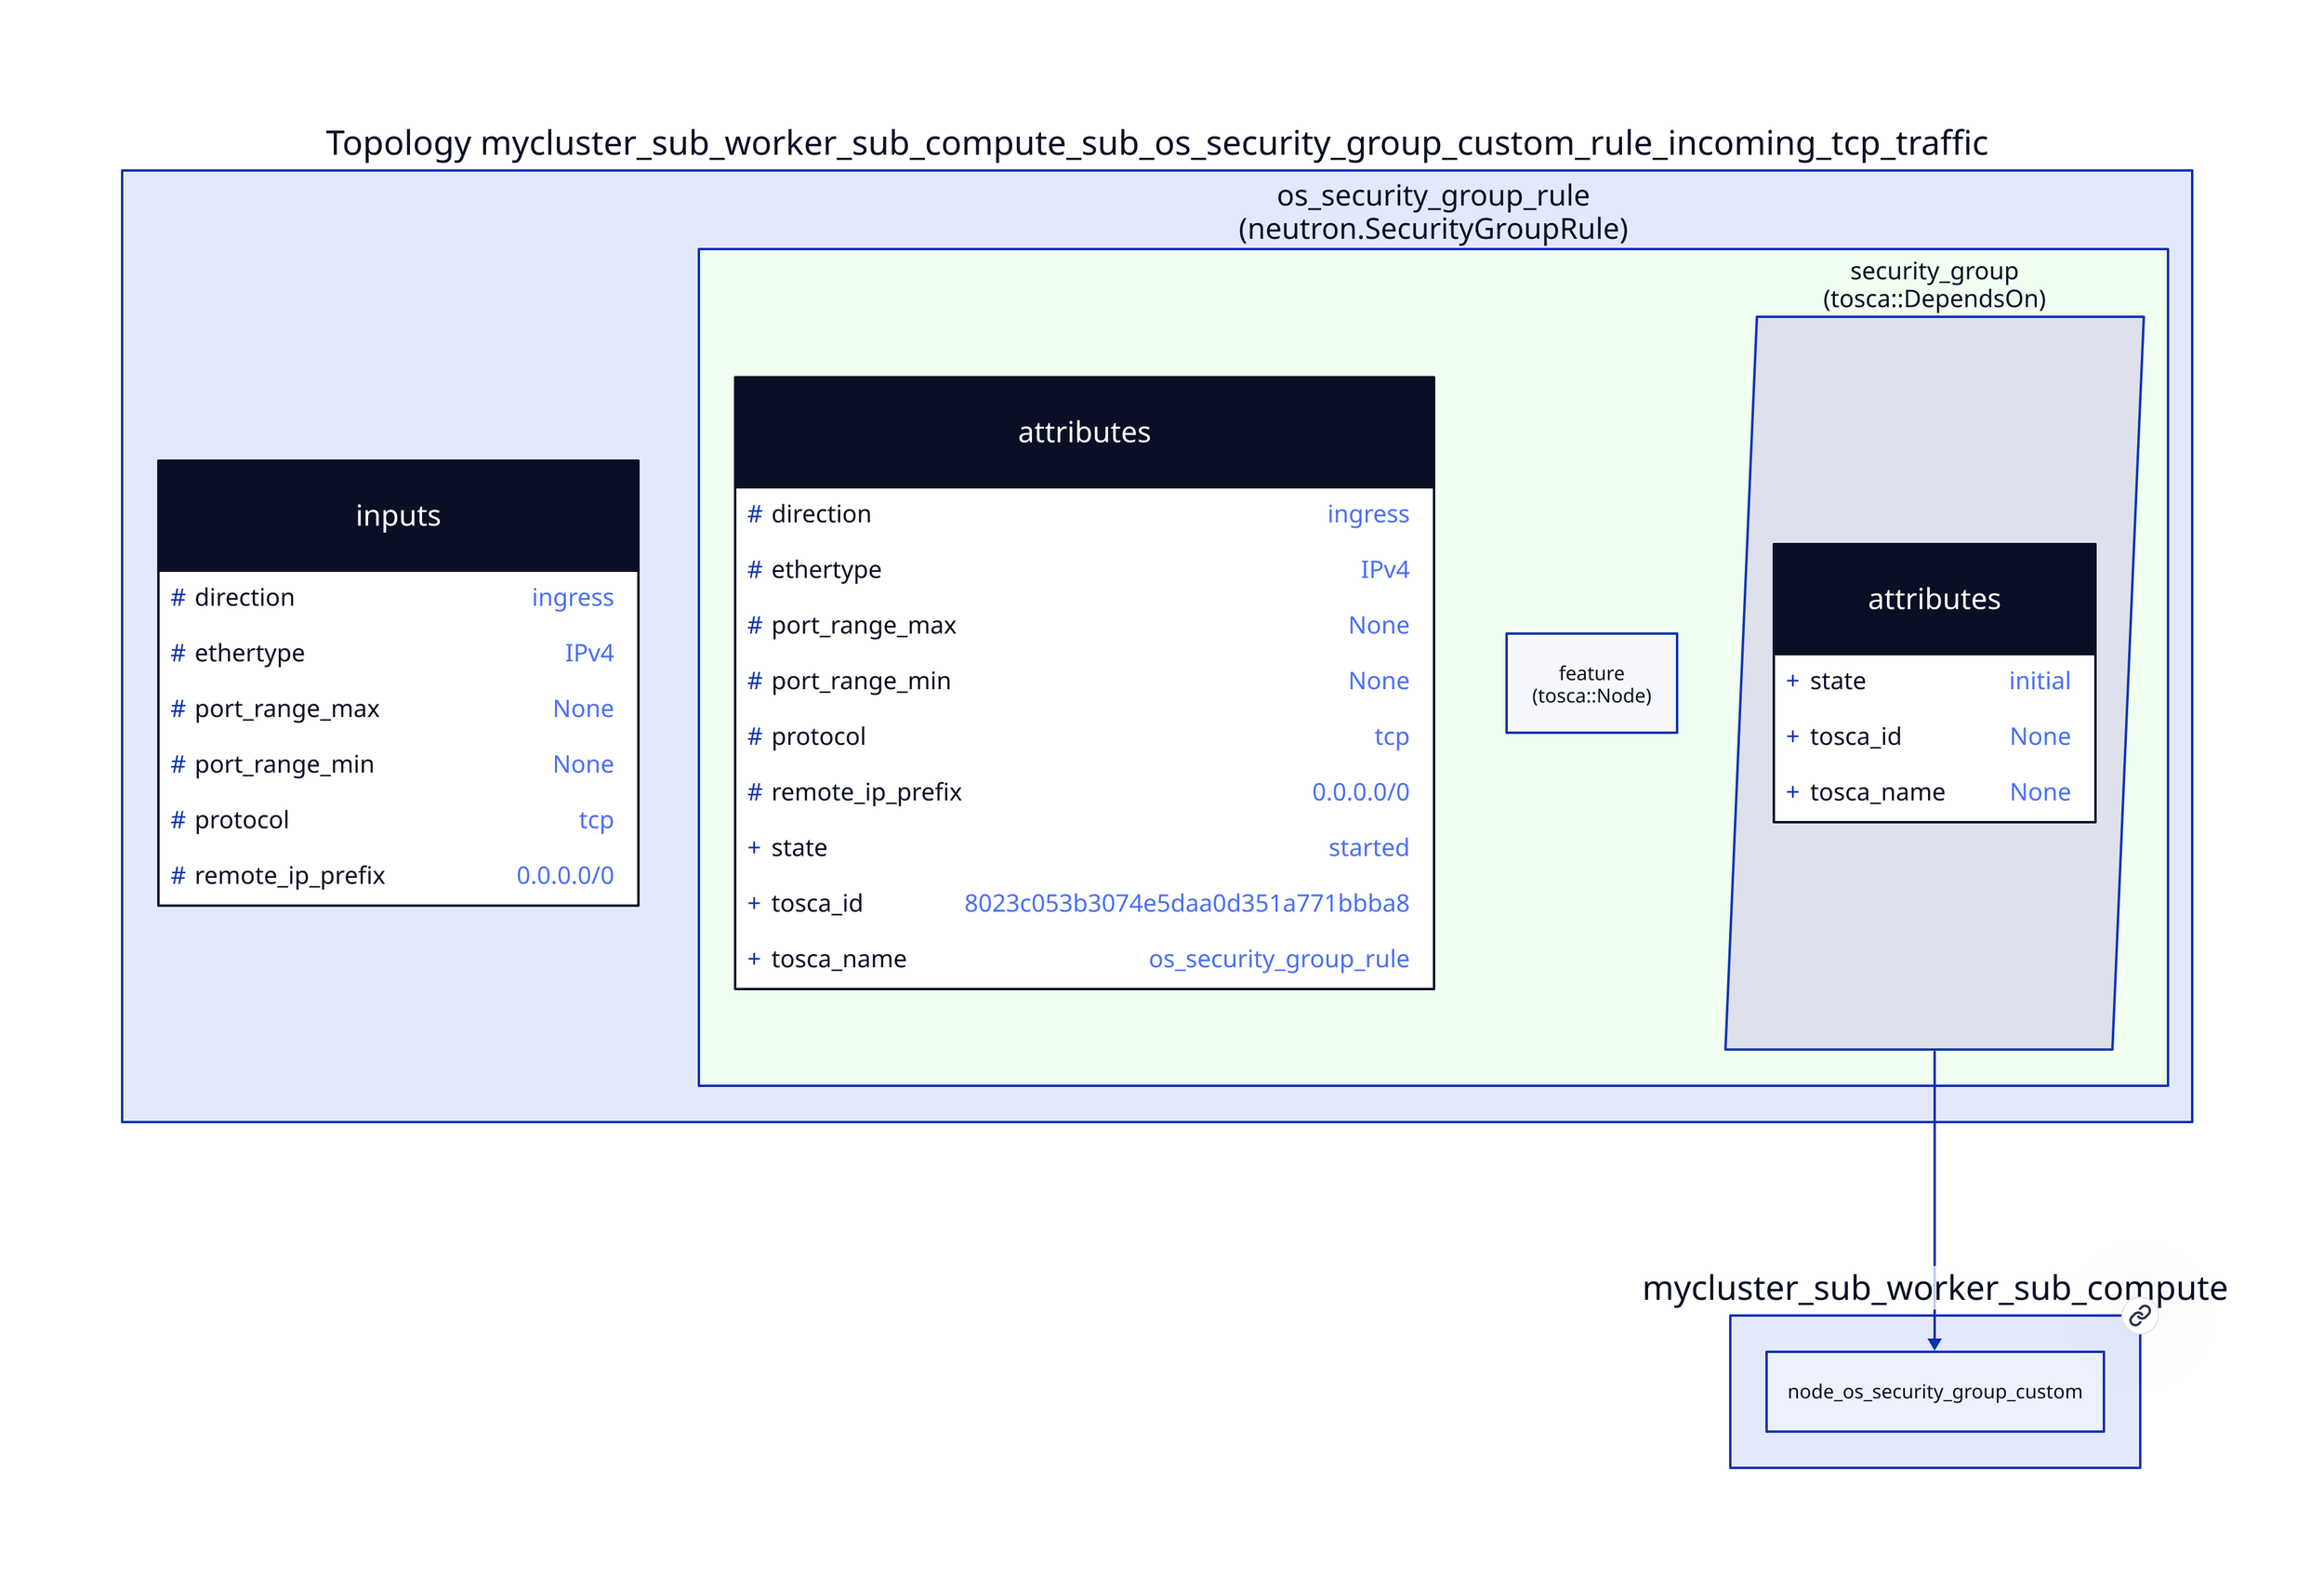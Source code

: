
  mycluster_sub_worker_sub_compute_sub_os_security_group_custom_rule_incoming_tcp_traffic: "Topology mycluster_sub_worker_sub_compute_sub_os_security_group_custom_rule_incoming_tcp_traffic" {
  
  inputs {
    shape: class
  
    \#direction: "ingress"
    
    \#ethertype: "IPv4"
    
    \#port_range_max: "None"
    
    \#port_range_min: "None"
    
    \#protocol: "tcp"
    
    \#remote_ip_prefix: "0.0.0.0/0"
    
  }
  
  node_os_security_group_rule: "os_security_group_rule\n(neutron.SecurityGroupRule)" {
  
    style { fill: honeydew }
    
  attributes {
    shape: class
  
    \#direction: "ingress"
    
    \#ethertype: "IPv4"
    
    \#port_range_max: "None"
    
    \#port_range_min: "None"
    
    \#protocol: "tcp"
    
    \#remote_ip_prefix: "0.0.0.0/0"
    
    +state: "started"
    
    +tosca_id: "8023c053b3074e5daa0d351a771bbba8"
    
    +tosca_name: "os_security_group_rule"
    
  }
  
  feature: "feature\n(tosca::Node)" {
  
  }
  
  rel_security_group: "security_group\n(tosca::DependsOn)" {
    shape: parallelogram
  
  attributes {
    shape: class
  
    +state: "initial"
    
    +tosca_id: "None"
    
    +tosca_name: "None"
    
  }
  
  }
  
  }
  
  }
  
      mycluster_sub_worker_sub_compute { link: "./mycluster_sub_worker_sub_compute.svg" }
      mycluster_sub_worker_sub_compute_sub_os_security_group_custom_rule_incoming_tcp_traffic.node_os_security_group_rule.rel_security_group -> mycluster_sub_worker_sub_compute.node_os_security_group_custom
      